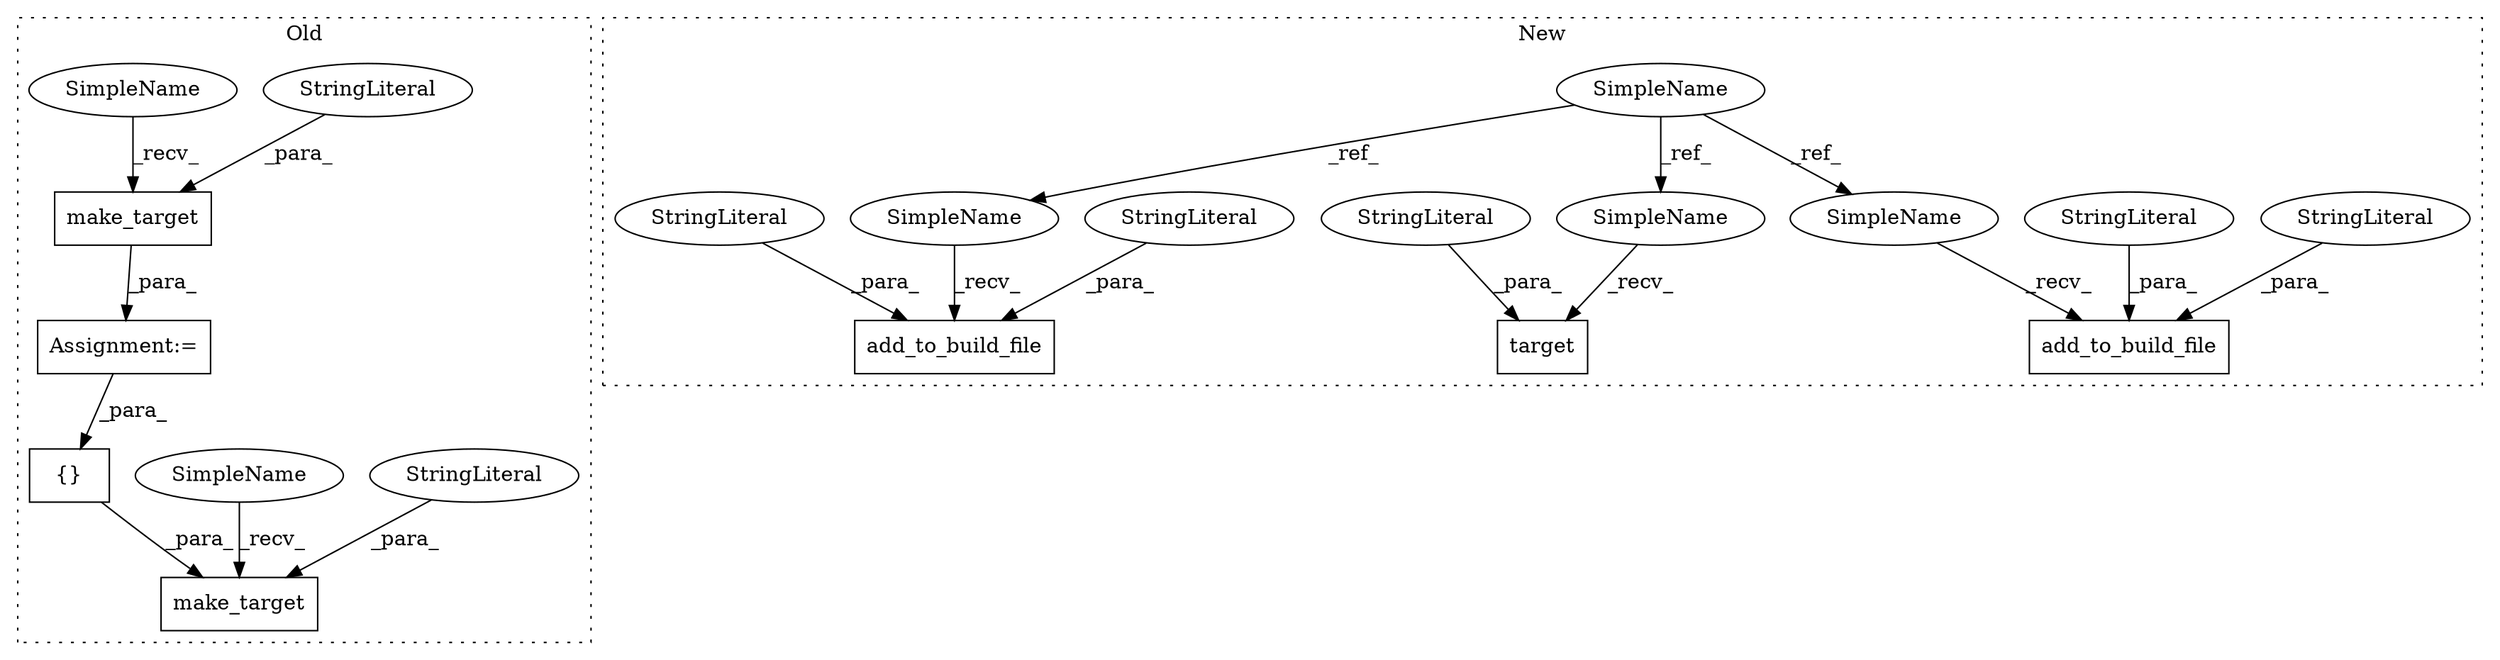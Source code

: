 digraph G {
subgraph cluster0 {
1 [label="make_target" a="32" s="2628,2739" l="12,1" shape="box"];
3 [label="StringLiteral" a="45" s="2669" l="10" shape="ellipse"];
9 [label="{}" a="4" s="2689,2701" l="1,1" shape="box"];
10 [label="make_target" a="32" s="2495,2602" l="12,1" shape="box"];
11 [label="StringLiteral" a="45" s="2507" l="30" shape="ellipse"];
15 [label="Assignment:=" a="7" s="2489" l="1" shape="box"];
19 [label="SimpleName" a="42" s="2623" l="4" shape="ellipse"];
20 [label="SimpleName" a="42" s="2490" l="4" shape="ellipse"];
label = "Old";
style="dotted";
}
subgraph cluster1 {
2 [label="target" a="32" s="2492,2529" l="7,1" shape="box"];
4 [label="SimpleName" a="42" s="2074" l="4" shape="ellipse"];
5 [label="add_to_build_file" a="32" s="2541,2745" l="18,1" shape="box"];
6 [label="StringLiteral" a="45" s="2559" l="5" shape="ellipse"];
7 [label="StringLiteral" a="45" s="2565" l="180" shape="ellipse"];
8 [label="StringLiteral" a="45" s="2499" l="30" shape="ellipse"];
12 [label="add_to_build_file" a="32" s="2324,2468" l="18,1" shape="box"];
13 [label="StringLiteral" a="45" s="2369" l="99" shape="ellipse"];
14 [label="StringLiteral" a="45" s="2342" l="26" shape="ellipse"];
16 [label="SimpleName" a="42" s="2487" l="4" shape="ellipse"];
17 [label="SimpleName" a="42" s="2319" l="4" shape="ellipse"];
18 [label="SimpleName" a="42" s="2536" l="4" shape="ellipse"];
label = "New";
style="dotted";
}
3 -> 1 [label="_para_"];
4 -> 16 [label="_ref_"];
4 -> 17 [label="_ref_"];
4 -> 18 [label="_ref_"];
6 -> 5 [label="_para_"];
7 -> 5 [label="_para_"];
8 -> 2 [label="_para_"];
9 -> 1 [label="_para_"];
10 -> 15 [label="_para_"];
11 -> 10 [label="_para_"];
13 -> 12 [label="_para_"];
14 -> 12 [label="_para_"];
15 -> 9 [label="_para_"];
16 -> 2 [label="_recv_"];
17 -> 12 [label="_recv_"];
18 -> 5 [label="_recv_"];
19 -> 1 [label="_recv_"];
20 -> 10 [label="_recv_"];
}
